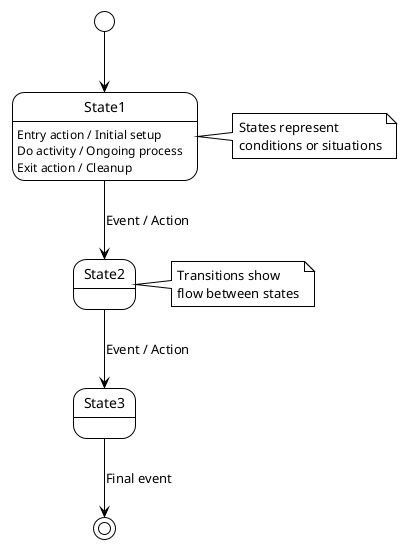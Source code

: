 @startuml
' State diagram template
' Description: Basic state diagram structure

!theme plain

[*] --> State1
State1 : Entry action / Initial setup
State1 : Do activity / Ongoing process
State1 : Exit action / Cleanup

State1 --> State2 : Event / Action
State2 --> State3 : Event / Action
State3 --> [*] : Final event

note right of State1 : States represent\nconditions or situations
note right of State2 : Transitions show\nflow between states

@enduml
